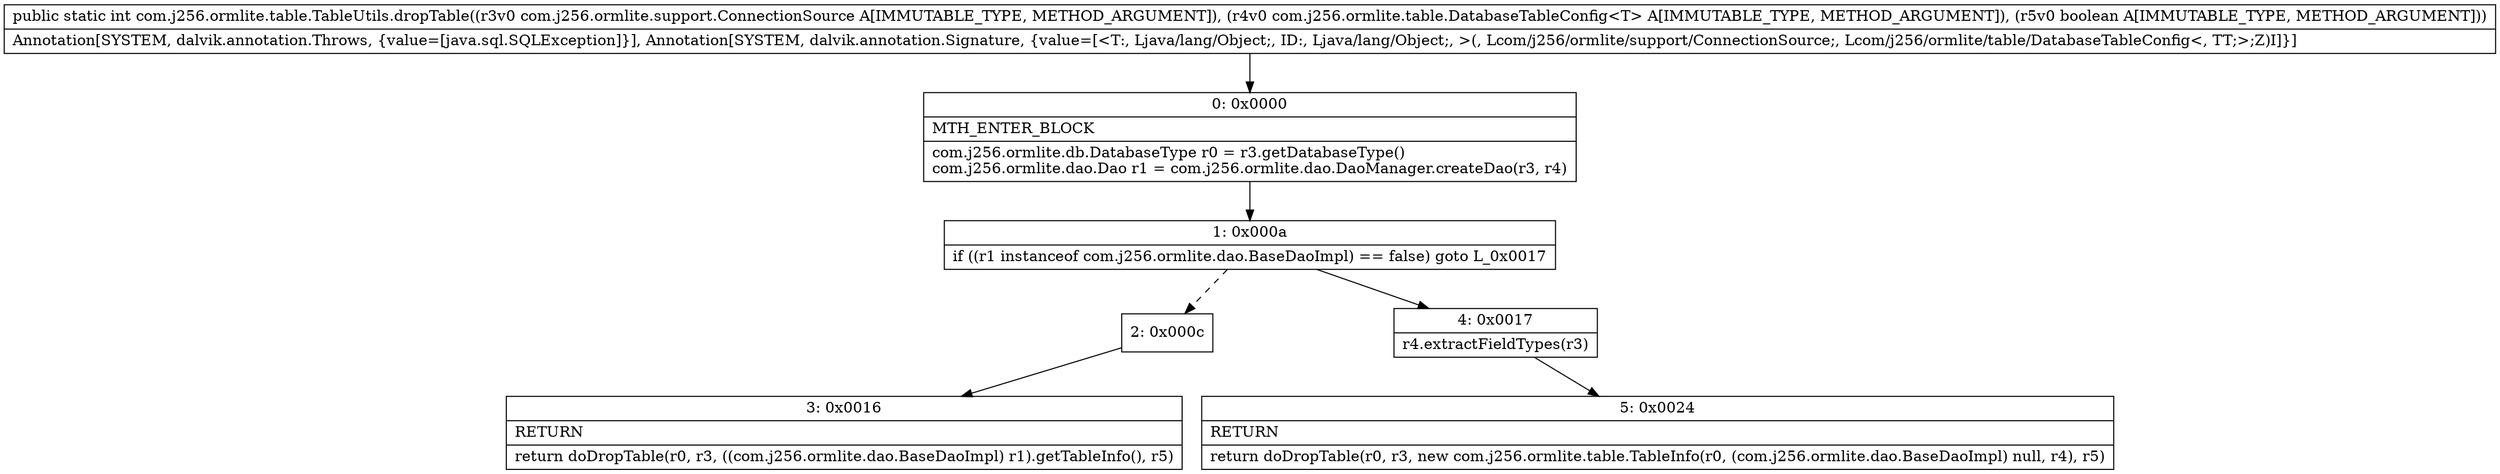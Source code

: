 digraph "CFG forcom.j256.ormlite.table.TableUtils.dropTable(Lcom\/j256\/ormlite\/support\/ConnectionSource;Lcom\/j256\/ormlite\/table\/DatabaseTableConfig;Z)I" {
Node_0 [shape=record,label="{0\:\ 0x0000|MTH_ENTER_BLOCK\l|com.j256.ormlite.db.DatabaseType r0 = r3.getDatabaseType()\lcom.j256.ormlite.dao.Dao r1 = com.j256.ormlite.dao.DaoManager.createDao(r3, r4)\l}"];
Node_1 [shape=record,label="{1\:\ 0x000a|if ((r1 instanceof com.j256.ormlite.dao.BaseDaoImpl) == false) goto L_0x0017\l}"];
Node_2 [shape=record,label="{2\:\ 0x000c}"];
Node_3 [shape=record,label="{3\:\ 0x0016|RETURN\l|return doDropTable(r0, r3, ((com.j256.ormlite.dao.BaseDaoImpl) r1).getTableInfo(), r5)\l}"];
Node_4 [shape=record,label="{4\:\ 0x0017|r4.extractFieldTypes(r3)\l}"];
Node_5 [shape=record,label="{5\:\ 0x0024|RETURN\l|return doDropTable(r0, r3, new com.j256.ormlite.table.TableInfo(r0, (com.j256.ormlite.dao.BaseDaoImpl) null, r4), r5)\l}"];
MethodNode[shape=record,label="{public static int com.j256.ormlite.table.TableUtils.dropTable((r3v0 com.j256.ormlite.support.ConnectionSource A[IMMUTABLE_TYPE, METHOD_ARGUMENT]), (r4v0 com.j256.ormlite.table.DatabaseTableConfig\<T\> A[IMMUTABLE_TYPE, METHOD_ARGUMENT]), (r5v0 boolean A[IMMUTABLE_TYPE, METHOD_ARGUMENT]))  | Annotation[SYSTEM, dalvik.annotation.Throws, \{value=[java.sql.SQLException]\}], Annotation[SYSTEM, dalvik.annotation.Signature, \{value=[\<T:, Ljava\/lang\/Object;, ID:, Ljava\/lang\/Object;, \>(, Lcom\/j256\/ormlite\/support\/ConnectionSource;, Lcom\/j256\/ormlite\/table\/DatabaseTableConfig\<, TT;\>;Z)I]\}]\l}"];
MethodNode -> Node_0;
Node_0 -> Node_1;
Node_1 -> Node_2[style=dashed];
Node_1 -> Node_4;
Node_2 -> Node_3;
Node_4 -> Node_5;
}


